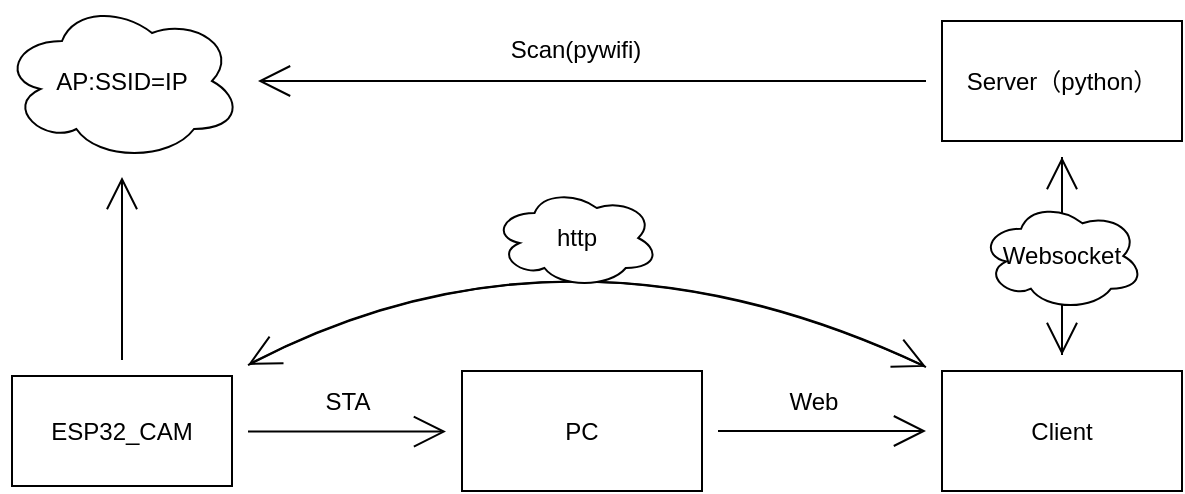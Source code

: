 <mxfile>
    <diagram id="Fh4h0zFkO8es1LnhG1Lz" name="第 1 页">
        <mxGraphModel dx="956" dy="969" grid="0" gridSize="10" guides="1" tooltips="1" connect="1" arrows="1" fold="1" page="0" pageScale="1" pageWidth="827" pageHeight="1169" math="1" shadow="0">
            <root>
                <mxCell id="0"/>
                <mxCell id="1" parent="0"/>
                <mxCell id="5" value="" style="edgeStyle=none;curved=1;rounded=0;orthogonalLoop=1;jettySize=auto;html=1;endArrow=open;startSize=14;endSize=14;sourcePerimeterSpacing=8;targetPerimeterSpacing=8;" edge="1" parent="1" source="3" target="4">
                    <mxGeometry relative="1" as="geometry"/>
                </mxCell>
                <mxCell id="7" value="" style="edgeStyle=none;curved=1;rounded=0;orthogonalLoop=1;jettySize=auto;html=1;endArrow=open;startSize=14;endSize=14;sourcePerimeterSpacing=8;targetPerimeterSpacing=8;" edge="1" parent="1" source="3" target="6">
                    <mxGeometry relative="1" as="geometry">
                        <Array as="points">
                            <mxPoint x="171" y="-9"/>
                        </Array>
                    </mxGeometry>
                </mxCell>
                <mxCell id="28" value="" style="edgeStyle=none;curved=1;rounded=0;orthogonalLoop=1;jettySize=auto;html=1;endArrow=open;startSize=14;endSize=14;sourcePerimeterSpacing=8;targetPerimeterSpacing=8;" edge="1" parent="1" source="3" target="8">
                    <mxGeometry relative="1" as="geometry">
                        <mxPoint x="61" y="130" as="targetPoint"/>
                        <Array as="points">
                            <mxPoint x="284" y="-126"/>
                        </Array>
                    </mxGeometry>
                </mxCell>
                <mxCell id="3" value="ESP32_CAM" style="rounded=0;whiteSpace=wrap;html=1;" vertex="1" parent="1">
                    <mxGeometry x="6" y="-37" width="110" height="55" as="geometry"/>
                </mxCell>
                <mxCell id="4" value="AP:SSID=IP" style="ellipse;shape=cloud;whiteSpace=wrap;html=1;rounded=0;" vertex="1" parent="1">
                    <mxGeometry x="1" y="-224.5" width="120" height="80" as="geometry"/>
                </mxCell>
                <mxCell id="9" value="" style="edgeStyle=none;curved=1;rounded=0;orthogonalLoop=1;jettySize=auto;html=1;endArrow=open;startSize=14;endSize=14;sourcePerimeterSpacing=8;targetPerimeterSpacing=8;" edge="1" parent="1" source="6" target="8">
                    <mxGeometry relative="1" as="geometry"/>
                </mxCell>
                <mxCell id="6" value="PC" style="whiteSpace=wrap;html=1;rounded=0;" vertex="1" parent="1">
                    <mxGeometry x="231" y="-39.5" width="120" height="60" as="geometry"/>
                </mxCell>
                <mxCell id="17" value="" style="edgeStyle=none;curved=1;rounded=0;orthogonalLoop=1;jettySize=auto;html=1;endArrow=open;startSize=14;endSize=14;sourcePerimeterSpacing=8;targetPerimeterSpacing=8;" edge="1" parent="1" source="8" target="11">
                    <mxGeometry relative="1" as="geometry"/>
                </mxCell>
                <mxCell id="24" value="" style="edgeStyle=none;curved=1;rounded=0;orthogonalLoop=1;jettySize=auto;html=1;endArrow=open;startSize=14;endSize=14;sourcePerimeterSpacing=8;targetPerimeterSpacing=8;" edge="1" parent="1" source="8" target="3">
                    <mxGeometry relative="1" as="geometry">
                        <mxPoint x="531" y="132.5" as="targetPoint"/>
                        <Array as="points">
                            <mxPoint x="283" y="-126"/>
                        </Array>
                    </mxGeometry>
                </mxCell>
                <mxCell id="8" value="Client" style="whiteSpace=wrap;html=1;rounded=0;" vertex="1" parent="1">
                    <mxGeometry x="471" y="-39.5" width="120" height="60" as="geometry"/>
                </mxCell>
                <mxCell id="10" value="STA" style="text;strokeColor=none;fillColor=none;html=1;align=center;verticalAlign=middle;whiteSpace=wrap;rounded=0;" vertex="1" parent="1">
                    <mxGeometry x="144" y="-39.5" width="60" height="30" as="geometry"/>
                </mxCell>
                <mxCell id="12" value="" style="edgeStyle=none;curved=1;rounded=0;orthogonalLoop=1;jettySize=auto;html=1;endArrow=open;startSize=14;endSize=14;sourcePerimeterSpacing=8;targetPerimeterSpacing=8;" edge="1" parent="1" source="11" target="4">
                    <mxGeometry relative="1" as="geometry"/>
                </mxCell>
                <mxCell id="14" value="" style="edgeStyle=none;curved=1;rounded=0;orthogonalLoop=1;jettySize=auto;html=1;endArrow=open;startSize=14;endSize=14;sourcePerimeterSpacing=8;targetPerimeterSpacing=8;" edge="1" parent="1" source="11" target="8">
                    <mxGeometry relative="1" as="geometry"/>
                </mxCell>
                <mxCell id="11" value="Server（python）" style="whiteSpace=wrap;html=1;" vertex="1" parent="1">
                    <mxGeometry x="471" y="-214.5" width="120" height="60" as="geometry"/>
                </mxCell>
                <mxCell id="13" value="Scan(pywifi)" style="text;strokeColor=none;align=center;fillColor=none;html=1;verticalAlign=middle;whiteSpace=wrap;rounded=0;" vertex="1" parent="1">
                    <mxGeometry x="257.997" y="-214.503" width="60" height="30" as="geometry"/>
                </mxCell>
                <mxCell id="16" value="Web" style="text;strokeColor=none;fillColor=none;html=1;align=center;verticalAlign=middle;whiteSpace=wrap;rounded=0;" vertex="1" parent="1">
                    <mxGeometry x="377" y="-39.5" width="60" height="30" as="geometry"/>
                </mxCell>
                <mxCell id="29" value="http" style="ellipse;shape=cloud;whiteSpace=wrap;html=1;" vertex="1" parent="1">
                    <mxGeometry x="246.5" y="-131" width="83" height="50" as="geometry"/>
                </mxCell>
                <mxCell id="31" value="Websocket" style="ellipse;shape=cloud;whiteSpace=wrap;html=1;" vertex="1" parent="1">
                    <mxGeometry x="490.13" y="-124.25" width="81.75" height="54.5" as="geometry"/>
                </mxCell>
            </root>
        </mxGraphModel>
    </diagram>
</mxfile>